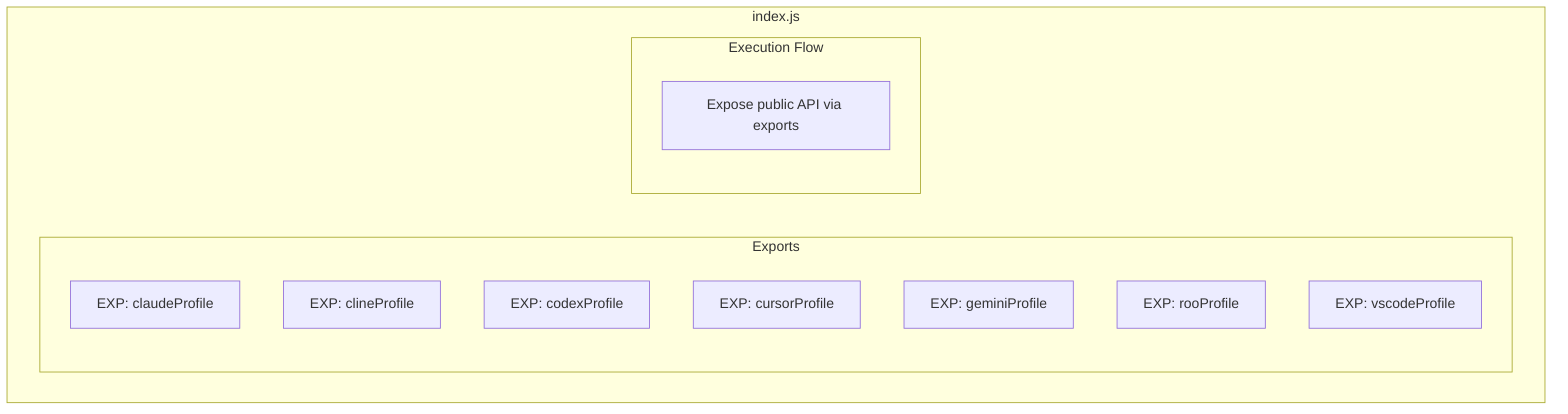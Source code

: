 flowchart TB
    subgraph Exports["Exports"]
        E1["EXP: claudeProfile"]
        E2["EXP: clineProfile"]
        E3["EXP: codexProfile"]
        E4["EXP: cursorProfile"]
        E5["EXP: geminiProfile"]
        E6["EXP: rooProfile"]
        E7["EXP: vscodeProfile"]
    end
    subgraph ExecutionFlow["Execution Flow"]
        FL1["Expose public API via exports"]
    end
    subgraph FileName["index.js"]
        Exports
        ExecutionFlow
    end
